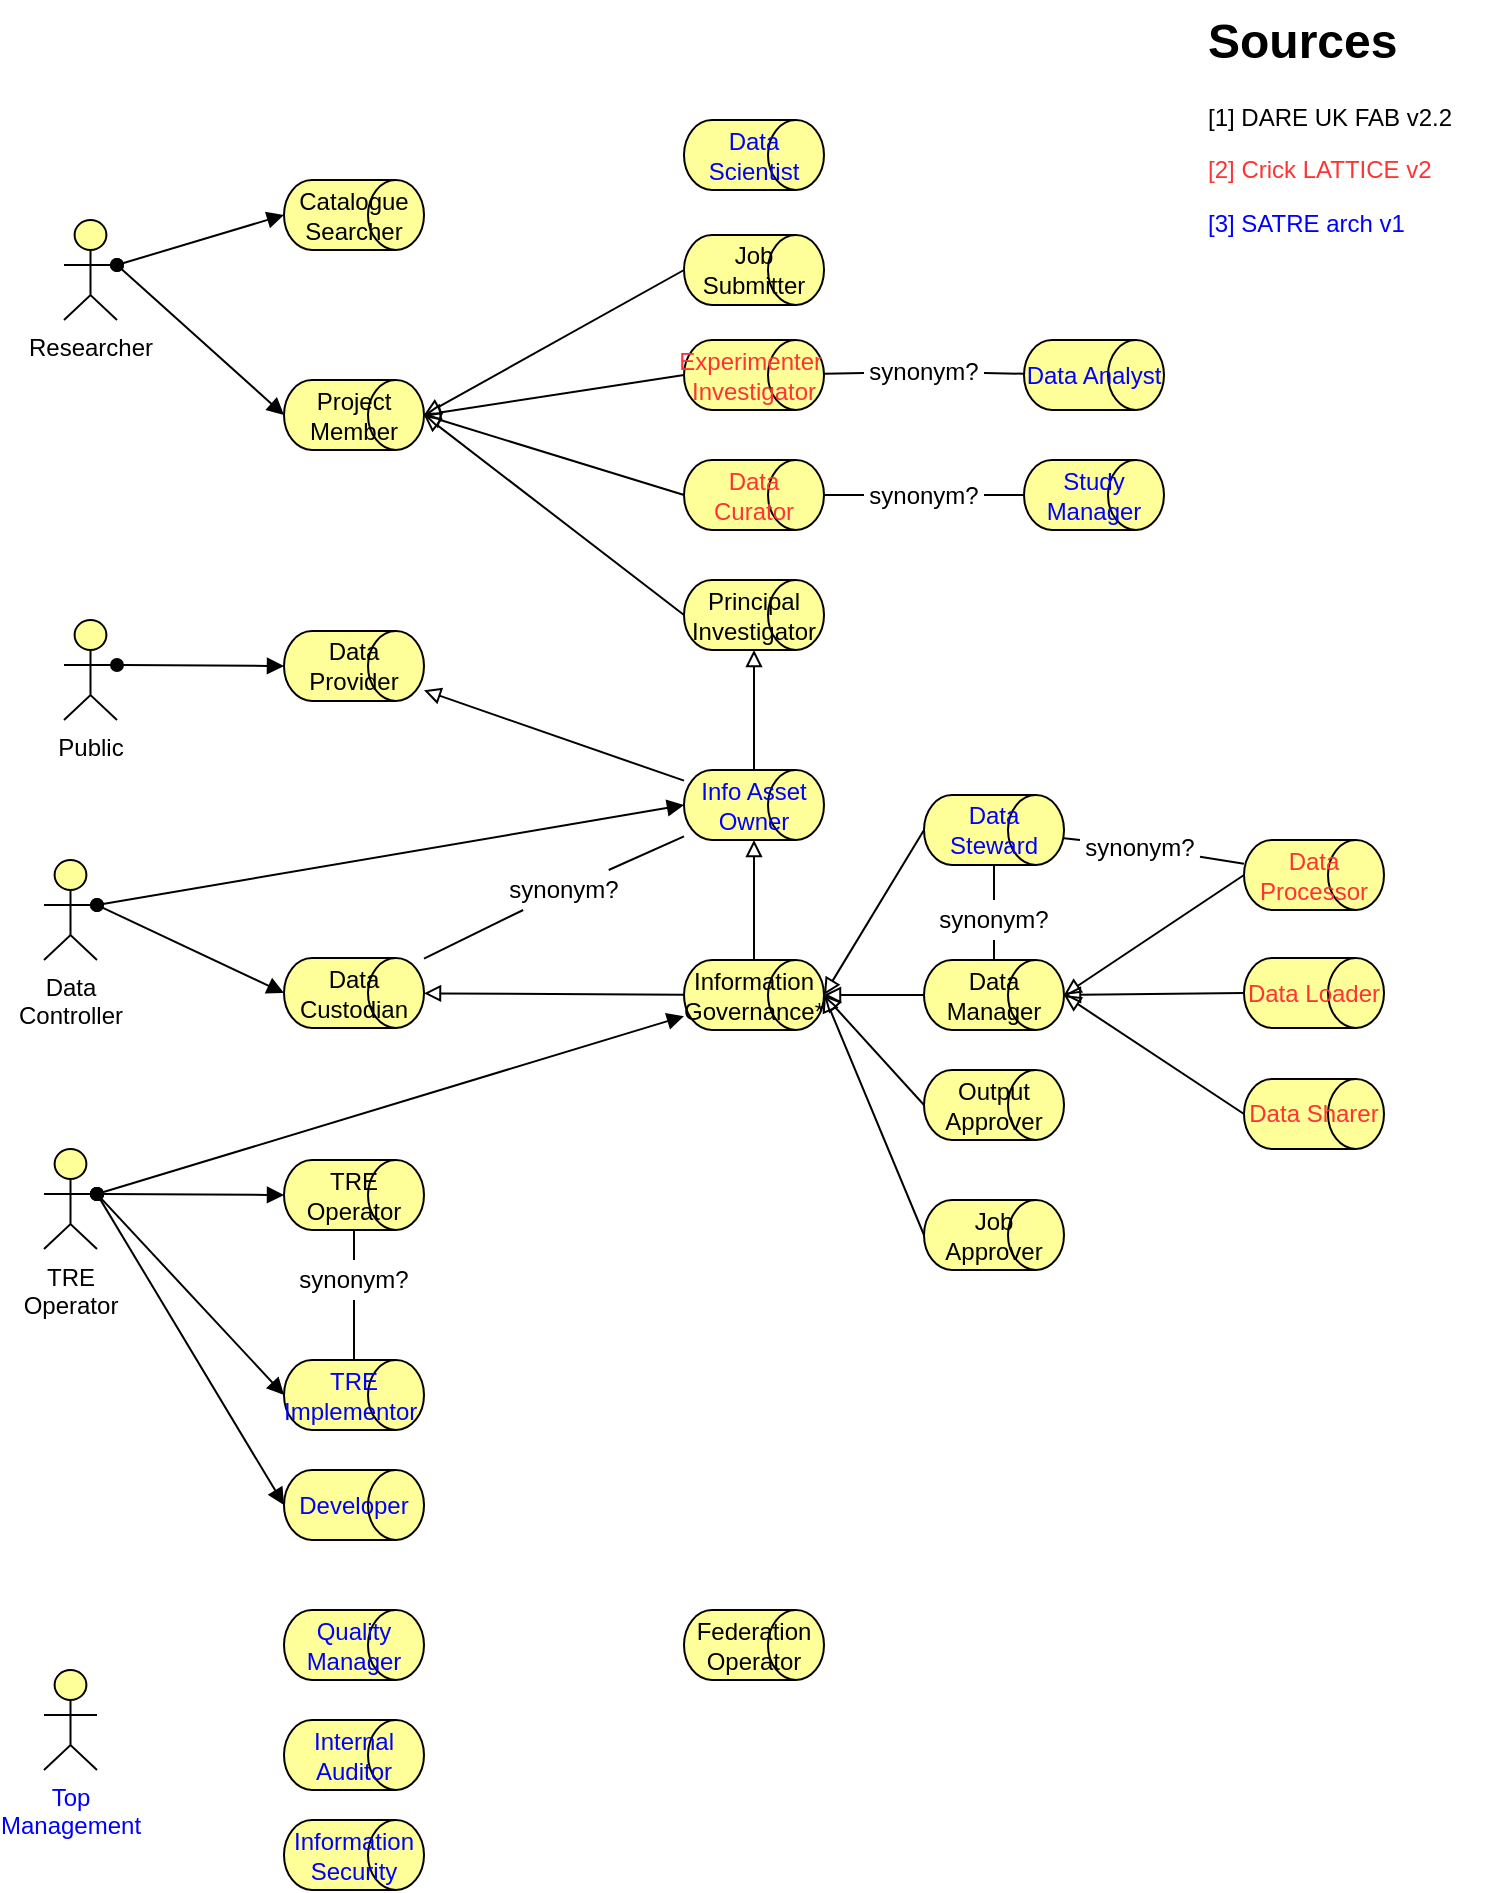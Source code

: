 <mxfile version="27.0.9" pages="2">
  <diagram name="Page-1" id="QsZ5dNJ6yKMbEyMru52F">
    <mxGraphModel dx="988" dy="704" grid="1" gridSize="10" guides="1" tooltips="1" connect="1" arrows="1" fold="1" page="1" pageScale="1" pageWidth="827" pageHeight="1169" math="0" shadow="0">
      <root>
        <mxCell id="0" />
        <mxCell id="1" parent="0" />
        <mxCell id="X1wTtv5NDjoywUPzEH5h-1" value="Researcher" style="html=1;outlineConnect=0;whiteSpace=wrap;fillColor=#ffff99;verticalLabelPosition=bottom;verticalAlign=top;align=center;shape=mxgraph.archimate3.actor;" parent="1" vertex="1">
          <mxGeometry x="90" y="150" width="26.5" height="50" as="geometry" />
        </mxCell>
        <mxCell id="X1wTtv5NDjoywUPzEH5h-2" value="Project Member" style="html=1;outlineConnect=0;whiteSpace=wrap;fillColor=#ffff99;shape=mxgraph.archimate3.role;fontColor=#000000;" parent="1" vertex="1">
          <mxGeometry x="200" y="230" width="70" height="35" as="geometry" />
        </mxCell>
        <mxCell id="X1wTtv5NDjoywUPzEH5h-3" value="Catalogue Searcher" style="html=1;outlineConnect=0;whiteSpace=wrap;fillColor=#ffff99;shape=mxgraph.archimate3.role;fontColor=#000000;fillStyle=auto;" parent="1" vertex="1">
          <mxGeometry x="200" y="130" width="70" height="35" as="geometry" />
        </mxCell>
        <mxCell id="X1wTtv5NDjoywUPzEH5h-4" value="Principal Investigator" style="html=1;outlineConnect=0;whiteSpace=wrap;fillColor=#ffff99;shape=mxgraph.archimate3.role;fontColor=#000000;" parent="1" vertex="1">
          <mxGeometry x="400" y="330" width="70" height="35" as="geometry" />
        </mxCell>
        <mxCell id="X1wTtv5NDjoywUPzEH5h-5" value="Job Submitter" style="html=1;outlineConnect=0;whiteSpace=wrap;fillColor=#ffff99;shape=mxgraph.archimate3.role;fontColor=#000000;" parent="1" vertex="1">
          <mxGeometry x="400" y="157.5" width="70" height="35" as="geometry" />
        </mxCell>
        <mxCell id="X1wTtv5NDjoywUPzEH5h-6" value="Experimenter&amp;nbsp; Investigator" style="html=1;outlineConnect=0;whiteSpace=wrap;fillColor=#ffff99;shape=mxgraph.archimate3.role;fontColor=#FF3333;" parent="1" vertex="1">
          <mxGeometry x="400" y="210" width="70" height="35" as="geometry" />
        </mxCell>
        <mxCell id="X1wTtv5NDjoywUPzEH5h-8" value="Output Approver" style="html=1;outlineConnect=0;whiteSpace=wrap;fillColor=#ffff99;shape=mxgraph.archimate3.role;fontColor=#000000;" parent="1" vertex="1">
          <mxGeometry x="520" y="575" width="70" height="35" as="geometry" />
        </mxCell>
        <mxCell id="X1wTtv5NDjoywUPzEH5h-9" value="Data Manager" style="html=1;outlineConnect=0;whiteSpace=wrap;fillColor=#ffff99;shape=mxgraph.archimate3.role;fontColor=#000000;" parent="1" vertex="1">
          <mxGeometry x="520" y="520" width="70" height="35" as="geometry" />
        </mxCell>
        <mxCell id="X1wTtv5NDjoywUPzEH5h-12" value="Job Approver" style="html=1;outlineConnect=0;whiteSpace=wrap;fillColor=#ffff99;shape=mxgraph.archimate3.role;fontColor=#000000;" parent="1" vertex="1">
          <mxGeometry x="520" y="640" width="70" height="35" as="geometry" />
        </mxCell>
        <mxCell id="X1wTtv5NDjoywUPzEH5h-13" value="Data Controller" style="html=1;outlineConnect=0;whiteSpace=wrap;fillColor=#ffff99;verticalLabelPosition=bottom;verticalAlign=top;align=center;shape=mxgraph.archimate3.actor;" parent="1" vertex="1">
          <mxGeometry x="80" y="470" width="26.5" height="50" as="geometry" />
        </mxCell>
        <mxCell id="X1wTtv5NDjoywUPzEH5h-16" value="Data Custodian" style="html=1;outlineConnect=0;whiteSpace=wrap;fillColor=#ffff99;shape=mxgraph.archimate3.role;" parent="1" vertex="1">
          <mxGeometry x="200" y="519" width="70" height="35" as="geometry" />
        </mxCell>
        <mxCell id="X1wTtv5NDjoywUPzEH5h-17" value="TRE Operator" style="html=1;outlineConnect=0;whiteSpace=wrap;fillColor=#ffff99;verticalLabelPosition=bottom;verticalAlign=top;align=center;shape=mxgraph.archimate3.actor;" parent="1" vertex="1">
          <mxGeometry x="80" y="614.5" width="26.5" height="50" as="geometry" />
        </mxCell>
        <mxCell id="X1wTtv5NDjoywUPzEH5h-18" value="TRE Operator" style="html=1;outlineConnect=0;whiteSpace=wrap;fillColor=#ffff99;shape=mxgraph.archimate3.role;fontColor=#000000;" parent="1" vertex="1">
          <mxGeometry x="200" y="620" width="70" height="35" as="geometry" />
        </mxCell>
        <mxCell id="X1wTtv5NDjoywUPzEH5h-19" value="Public" style="html=1;outlineConnect=0;whiteSpace=wrap;fillColor=#ffff99;verticalLabelPosition=bottom;verticalAlign=top;align=center;shape=mxgraph.archimate3.actor;" parent="1" vertex="1">
          <mxGeometry x="90" y="350" width="26.5" height="50" as="geometry" />
        </mxCell>
        <mxCell id="X1wTtv5NDjoywUPzEH5h-20" value="Data Provider" style="html=1;outlineConnect=0;whiteSpace=wrap;fillColor=#ffff99;shape=mxgraph.archimate3.role;" parent="1" vertex="1">
          <mxGeometry x="200" y="355.5" width="70" height="35" as="geometry" />
        </mxCell>
        <mxCell id="X1wTtv5NDjoywUPzEH5h-21" value="Data Loader" style="html=1;outlineConnect=0;whiteSpace=wrap;fillColor=#ffff99;shape=mxgraph.archimate3.role;fontColor=#FF3333;" parent="1" vertex="1">
          <mxGeometry x="680" y="519" width="70" height="35" as="geometry" />
        </mxCell>
        <mxCell id="X1wTtv5NDjoywUPzEH5h-22" value="Data Processor" style="html=1;outlineConnect=0;whiteSpace=wrap;fillColor=#ffff99;shape=mxgraph.archimate3.role;fontColor=#FF3333;" parent="1" vertex="1">
          <mxGeometry x="680" y="460" width="70" height="35" as="geometry" />
        </mxCell>
        <mxCell id="X1wTtv5NDjoywUPzEH5h-23" value="Data Sharer" style="html=1;outlineConnect=0;whiteSpace=wrap;fillColor=#ffff99;shape=mxgraph.archimate3.role;fontColor=#FF3333;" parent="1" vertex="1">
          <mxGeometry x="680" y="579.5" width="70" height="35" as="geometry" />
        </mxCell>
        <mxCell id="X1wTtv5NDjoywUPzEH5h-24" value="Data Curator" style="html=1;outlineConnect=0;whiteSpace=wrap;fillColor=#ffff99;shape=mxgraph.archimate3.role;fontColor=#FF3333;" parent="1" vertex="1">
          <mxGeometry x="400" y="270" width="70" height="35" as="geometry" />
        </mxCell>
        <mxCell id="X1wTtv5NDjoywUPzEH5h-25" value="" style="endArrow=block;html=1;endFill=1;startArrow=oval;startFill=1;elbow=vertical;rounded=0;entryX=0;entryY=0.5;entryDx=0;entryDy=0;entryPerimeter=0;exitX=1;exitY=0.45;exitDx=0;exitDy=0;exitPerimeter=0;" parent="1" source="X1wTtv5NDjoywUPzEH5h-1" target="X1wTtv5NDjoywUPzEH5h-3" edge="1">
          <mxGeometry width="160" relative="1" as="geometry">
            <mxPoint x="400" y="140" as="sourcePoint" />
            <mxPoint x="560" y="140" as="targetPoint" />
          </mxGeometry>
        </mxCell>
        <mxCell id="X1wTtv5NDjoywUPzEH5h-26" value="" style="endArrow=block;html=1;endFill=1;startArrow=oval;startFill=1;elbow=vertical;rounded=0;entryX=0;entryY=0.5;entryDx=0;entryDy=0;entryPerimeter=0;exitX=1;exitY=0.45;exitDx=0;exitDy=0;exitPerimeter=0;" parent="1" source="X1wTtv5NDjoywUPzEH5h-1" target="X1wTtv5NDjoywUPzEH5h-2" edge="1">
          <mxGeometry width="160" relative="1" as="geometry">
            <mxPoint x="200" y="240" as="sourcePoint" />
            <mxPoint x="403" y="240" as="targetPoint" />
          </mxGeometry>
        </mxCell>
        <mxCell id="X1wTtv5NDjoywUPzEH5h-36" value="" style="endArrow=block;html=1;endFill=1;startArrow=oval;startFill=1;elbow=vertical;rounded=0;exitX=1;exitY=0.45;exitDx=0;exitDy=0;exitPerimeter=0;entryX=0;entryY=0.5;entryDx=0;entryDy=0;entryPerimeter=0;" parent="1" source="X1wTtv5NDjoywUPzEH5h-17" target="X1wTtv5NDjoywUPzEH5h-18" edge="1">
          <mxGeometry width="160" relative="1" as="geometry">
            <mxPoint x="220" y="575" as="sourcePoint" />
            <mxPoint x="423" y="575" as="targetPoint" />
          </mxGeometry>
        </mxCell>
        <mxCell id="X1wTtv5NDjoywUPzEH5h-37" value="" style="endArrow=block;html=1;endFill=1;startArrow=oval;startFill=1;elbow=vertical;rounded=0;entryX=0;entryY=0.5;entryDx=0;entryDy=0;entryPerimeter=0;exitX=1;exitY=0.45;exitDx=0;exitDy=0;exitPerimeter=0;" parent="1" source="X1wTtv5NDjoywUPzEH5h-13" target="X1wTtv5NDjoywUPzEH5h-16" edge="1">
          <mxGeometry width="160" relative="1" as="geometry">
            <mxPoint x="240" y="415" as="sourcePoint" />
            <mxPoint x="443" y="417" as="targetPoint" />
          </mxGeometry>
        </mxCell>
        <mxCell id="X1wTtv5NDjoywUPzEH5h-38" value="" style="endArrow=block;html=1;endFill=1;startArrow=oval;startFill=1;elbow=vertical;rounded=0;entryX=0;entryY=0.5;entryDx=0;entryDy=0;entryPerimeter=0;exitX=1;exitY=0.45;exitDx=0;exitDy=0;exitPerimeter=0;" parent="1" source="X1wTtv5NDjoywUPzEH5h-19" target="X1wTtv5NDjoywUPzEH5h-20" edge="1">
          <mxGeometry width="160" relative="1" as="geometry">
            <mxPoint x="250" y="305" as="sourcePoint" />
            <mxPoint x="453" y="307" as="targetPoint" />
          </mxGeometry>
        </mxCell>
        <mxCell id="X1wTtv5NDjoywUPzEH5h-45" value="" style="endArrow=none;html=1;endFill=0;elbow=vertical;rounded=0;exitX=1;exitY=0.5;exitDx=0;exitDy=0;exitPerimeter=0;entryX=0;entryY=0.5;entryDx=0;entryDy=0;entryPerimeter=0;fontColor=#000000;startArrow=block;startFill=0;" parent="1" source="X1wTtv5NDjoywUPzEH5h-2" target="X1wTtv5NDjoywUPzEH5h-5" edge="1">
          <mxGeometry width="160" relative="1" as="geometry">
            <mxPoint x="510" y="444.5" as="sourcePoint" />
            <mxPoint x="670" y="444.5" as="targetPoint" />
          </mxGeometry>
        </mxCell>
        <mxCell id="X1wTtv5NDjoywUPzEH5h-46" value="" style="endArrow=none;html=1;endFill=0;elbow=vertical;rounded=0;exitX=1;exitY=0.5;exitDx=0;exitDy=0;exitPerimeter=0;entryX=0;entryY=0.5;entryDx=0;entryDy=0;entryPerimeter=0;fontColor=#000000;startArrow=block;startFill=0;" parent="1" source="X1wTtv5NDjoywUPzEH5h-2" target="X1wTtv5NDjoywUPzEH5h-6" edge="1">
          <mxGeometry width="160" relative="1" as="geometry">
            <mxPoint x="570" y="280" as="sourcePoint" />
            <mxPoint x="700" y="200" as="targetPoint" />
          </mxGeometry>
        </mxCell>
        <mxCell id="X1wTtv5NDjoywUPzEH5h-47" value="" style="endArrow=none;html=1;endFill=0;elbow=vertical;rounded=0;exitX=1;exitY=0.5;exitDx=0;exitDy=0;exitPerimeter=0;entryX=0;entryY=0.5;entryDx=0;entryDy=0;entryPerimeter=0;fontColor=#000000;startArrow=block;startFill=0;" parent="1" source="X1wTtv5NDjoywUPzEH5h-2" target="X1wTtv5NDjoywUPzEH5h-24" edge="1">
          <mxGeometry width="160" relative="1" as="geometry">
            <mxPoint x="320" y="380" as="sourcePoint" />
            <mxPoint x="450" y="300" as="targetPoint" />
          </mxGeometry>
        </mxCell>
        <mxCell id="X1wTtv5NDjoywUPzEH5h-48" value="" style="endArrow=none;html=1;endFill=0;elbow=vertical;rounded=0;exitX=1;exitY=0.5;exitDx=0;exitDy=0;exitPerimeter=0;entryX=0;entryY=0.5;entryDx=0;entryDy=0;entryPerimeter=0;fontColor=#000000;startArrow=block;startFill=0;" parent="1" source="X1wTtv5NDjoywUPzEH5h-2" target="X1wTtv5NDjoywUPzEH5h-4" edge="1">
          <mxGeometry width="160" relative="1" as="geometry">
            <mxPoint x="280" y="420" as="sourcePoint" />
            <mxPoint x="410" y="340" as="targetPoint" />
          </mxGeometry>
        </mxCell>
        <mxCell id="X1wTtv5NDjoywUPzEH5h-49" value="" style="endArrow=none;html=1;endFill=0;elbow=vertical;rounded=0;exitX=1;exitY=0.5;exitDx=0;exitDy=0;exitPerimeter=0;entryX=0;entryY=0.5;entryDx=0;entryDy=0;entryPerimeter=0;fontColor=#000000;startArrow=block;startFill=0;" parent="1" source="X1wTtv5NDjoywUPzEH5h-9" target="X1wTtv5NDjoywUPzEH5h-21" edge="1">
          <mxGeometry width="160" relative="1" as="geometry">
            <mxPoint x="810" y="505" as="sourcePoint" />
            <mxPoint x="940" y="425" as="targetPoint" />
          </mxGeometry>
        </mxCell>
        <mxCell id="X1wTtv5NDjoywUPzEH5h-50" value="" style="endArrow=none;html=1;endFill=0;elbow=vertical;rounded=0;exitX=1;exitY=0.5;exitDx=0;exitDy=0;exitPerimeter=0;entryX=0;entryY=0.5;entryDx=0;entryDy=0;entryPerimeter=0;fontColor=#000000;startArrow=block;startFill=0;" parent="1" source="X1wTtv5NDjoywUPzEH5h-9" target="X1wTtv5NDjoywUPzEH5h-22" edge="1">
          <mxGeometry width="160" relative="1" as="geometry">
            <mxPoint x="740" y="585" as="sourcePoint" />
            <mxPoint x="870" y="505" as="targetPoint" />
          </mxGeometry>
        </mxCell>
        <mxCell id="X1wTtv5NDjoywUPzEH5h-51" value="" style="endArrow=none;html=1;endFill=0;elbow=vertical;rounded=0;exitX=1;exitY=0.5;exitDx=0;exitDy=0;exitPerimeter=0;entryX=0;entryY=0.5;entryDx=0;entryDy=0;entryPerimeter=0;fontColor=#000000;startArrow=block;startFill=0;" parent="1" source="X1wTtv5NDjoywUPzEH5h-9" target="X1wTtv5NDjoywUPzEH5h-23" edge="1">
          <mxGeometry width="160" relative="1" as="geometry">
            <mxPoint x="910" y="755" as="sourcePoint" />
            <mxPoint x="1040" y="675" as="targetPoint" />
          </mxGeometry>
        </mxCell>
        <mxCell id="X1wTtv5NDjoywUPzEH5h-52" value="&lt;h1 style=&quot;margin-top: 0px;&quot;&gt;Sources&lt;/h1&gt;&lt;p&gt;[1] DARE UK FAB v2.2&lt;/p&gt;&lt;p&gt;&lt;font style=&quot;color: rgb(255, 51, 51);&quot;&gt;[2] &lt;font style=&quot;color: rgb(255, 51, 51);&quot;&gt;Crick LATTICE v2&lt;/font&gt;&lt;/font&gt;&lt;/p&gt;&lt;p&gt;&lt;font&gt;&lt;font style=&quot;color: rgb(0, 0, 255);&quot;&gt;[3] SATRE arch v1&lt;/font&gt;&lt;/font&gt;&lt;/p&gt;" style="text;html=1;whiteSpace=wrap;overflow=hidden;rounded=0;" parent="1" vertex="1">
          <mxGeometry x="660" y="40" width="140" height="170" as="geometry" />
        </mxCell>
        <mxCell id="X1wTtv5NDjoywUPzEH5h-53" value="&lt;font style=&quot;color: rgb(0, 0, 255);&quot;&gt;Info Asset Owner&lt;/font&gt;" style="html=1;outlineConnect=0;whiteSpace=wrap;fillColor=#ffff99;shape=mxgraph.archimate3.role;" parent="1" vertex="1">
          <mxGeometry x="400" y="425" width="70" height="35" as="geometry" />
        </mxCell>
        <mxCell id="X1wTtv5NDjoywUPzEH5h-54" value="" style="endArrow=block;html=1;endFill=1;startArrow=oval;startFill=1;elbow=vertical;rounded=0;entryX=0;entryY=0.5;entryDx=0;entryDy=0;entryPerimeter=0;exitX=1;exitY=0.45;exitDx=0;exitDy=0;exitPerimeter=0;" parent="1" source="X1wTtv5NDjoywUPzEH5h-13" target="X1wTtv5NDjoywUPzEH5h-53" edge="1">
          <mxGeometry width="160" relative="1" as="geometry">
            <mxPoint x="250" y="485" as="sourcePoint" />
            <mxPoint x="453" y="487" as="targetPoint" />
          </mxGeometry>
        </mxCell>
        <mxCell id="X1wTtv5NDjoywUPzEH5h-55" value="&lt;font style=&quot;color: rgb(0, 0, 255);&quot;&gt;Data Steward&lt;/font&gt;" style="html=1;outlineConnect=0;whiteSpace=wrap;fillColor=#ffff99;shape=mxgraph.archimate3.role;fontColor=#000000;" parent="1" vertex="1">
          <mxGeometry x="520" y="437.5" width="70" height="35" as="geometry" />
        </mxCell>
        <mxCell id="X1wTtv5NDjoywUPzEH5h-57" value="" style="endArrow=block;html=1;endFill=1;startArrow=oval;startFill=1;elbow=vertical;rounded=0;exitX=1;exitY=0.45;exitDx=0;exitDy=0;exitPerimeter=0;" parent="1" source="X1wTtv5NDjoywUPzEH5h-17" target="yNseh-hMHLP02dzmCwwx-12" edge="1">
          <mxGeometry width="160" relative="1" as="geometry">
            <mxPoint x="200" y="565" as="sourcePoint" />
            <mxPoint x="403" y="567" as="targetPoint" />
          </mxGeometry>
        </mxCell>
        <mxCell id="7wN2s_gxTuyyLOzOUoh3-1" value="" style="endArrow=none;html=1;endFill=0;elbow=vertical;rounded=0;exitX=0.5;exitY=1;exitDx=0;exitDy=0;exitPerimeter=0;entryX=0.5;entryY=0;entryDx=0;entryDy=0;entryPerimeter=0;fontColor=#000000;jumpStyle=gap;startArrow=block;startFill=0;" parent="1" source="X1wTtv5NDjoywUPzEH5h-4" target="X1wTtv5NDjoywUPzEH5h-53" edge="1">
          <mxGeometry width="160" relative="1" as="geometry">
            <mxPoint x="435" y="440" as="sourcePoint" />
            <mxPoint x="740" y="670" as="targetPoint" />
          </mxGeometry>
        </mxCell>
        <mxCell id="yNseh-hMHLP02dzmCwwx-1" value="&lt;font style=&quot;color: rgb(0, 0, 255);&quot;&gt;Top Management&lt;/font&gt;" style="html=1;outlineConnect=0;whiteSpace=wrap;fillColor=#ffff99;verticalLabelPosition=bottom;verticalAlign=top;align=center;shape=mxgraph.archimate3.actor;" parent="1" vertex="1">
          <mxGeometry x="80" y="875" width="26.5" height="50" as="geometry" />
        </mxCell>
        <mxCell id="yNseh-hMHLP02dzmCwwx-3" value="&lt;font style=&quot;color: rgb(0, 0, 255);&quot;&gt;Quality Manager&lt;/font&gt;" style="html=1;outlineConnect=0;whiteSpace=wrap;fillColor=#ffff99;shape=mxgraph.archimate3.role;fontColor=#000000;" parent="1" vertex="1">
          <mxGeometry x="200" y="845" width="70" height="35" as="geometry" />
        </mxCell>
        <mxCell id="yNseh-hMHLP02dzmCwwx-4" value="&lt;font style=&quot;color: rgb(0, 0, 255);&quot;&gt;Internal Auditor&lt;/font&gt;" style="html=1;outlineConnect=0;whiteSpace=wrap;fillColor=#ffff99;shape=mxgraph.archimate3.role;fontColor=#000000;" parent="1" vertex="1">
          <mxGeometry x="200" y="900" width="70" height="35" as="geometry" />
        </mxCell>
        <mxCell id="yNseh-hMHLP02dzmCwwx-5" value="&lt;font style=&quot;color: rgb(0, 0, 255);&quot;&gt;TRE Implementor&amp;nbsp;&lt;/font&gt;" style="html=1;outlineConnect=0;whiteSpace=wrap;fillColor=#ffff99;shape=mxgraph.archimate3.role;fontColor=#000000;" parent="1" vertex="1">
          <mxGeometry x="200" y="720" width="70" height="35" as="geometry" />
        </mxCell>
        <mxCell id="yNseh-hMHLP02dzmCwwx-6" value="&lt;font style=&quot;color: rgb(0, 0, 255);&quot;&gt;Study Manager&lt;/font&gt;" style="html=1;outlineConnect=0;whiteSpace=wrap;fillColor=#ffff99;shape=mxgraph.archimate3.role;fontColor=#000000;" parent="1" vertex="1">
          <mxGeometry x="570" y="270" width="70" height="35" as="geometry" />
        </mxCell>
        <mxCell id="yNseh-hMHLP02dzmCwwx-7" value="&lt;font style=&quot;&quot;&gt;Federation Operator&lt;/font&gt;" style="html=1;outlineConnect=0;whiteSpace=wrap;fillColor=#ffff99;shape=mxgraph.archimate3.role;fontColor=#000000;" parent="1" vertex="1">
          <mxGeometry x="400" y="845" width="70" height="35" as="geometry" />
        </mxCell>
        <mxCell id="yNseh-hMHLP02dzmCwwx-8" value="&lt;font style=&quot;color: rgb(0, 0, 255);&quot;&gt;Developer&lt;/font&gt;" style="html=1;outlineConnect=0;whiteSpace=wrap;fillColor=#ffff99;shape=mxgraph.archimate3.role;fontColor=#000000;" parent="1" vertex="1">
          <mxGeometry x="200" y="775" width="70" height="35" as="geometry" />
        </mxCell>
        <mxCell id="yNseh-hMHLP02dzmCwwx-9" value="&lt;font style=&quot;color: rgb(0, 0, 255);&quot;&gt;Information Security&lt;/font&gt;" style="html=1;outlineConnect=0;whiteSpace=wrap;fillColor=#ffff99;shape=mxgraph.archimate3.role;fontColor=#000000;" parent="1" vertex="1">
          <mxGeometry x="200" y="950" width="70" height="35" as="geometry" />
        </mxCell>
        <mxCell id="yNseh-hMHLP02dzmCwwx-10" value="&lt;font style=&quot;color: rgb(0, 0, 255);&quot;&gt;Data Scientist&lt;/font&gt;" style="html=1;outlineConnect=0;whiteSpace=wrap;fillColor=#ffff99;shape=mxgraph.archimate3.role;fontColor=#000000;" parent="1" vertex="1">
          <mxGeometry x="400" y="100" width="70" height="35" as="geometry" />
        </mxCell>
        <mxCell id="yNseh-hMHLP02dzmCwwx-12" value="Information Governance*" style="html=1;outlineConnect=0;whiteSpace=wrap;fillColor=#ffff99;shape=mxgraph.archimate3.role;fontColor=#000000;" parent="1" vertex="1">
          <mxGeometry x="400" y="520" width="70" height="35" as="geometry" />
        </mxCell>
        <mxCell id="yNseh-hMHLP02dzmCwwx-13" value="" style="endArrow=none;html=1;endFill=0;elbow=vertical;rounded=0;fontColor=#000000;jumpStyle=gap;entryX=0;entryY=0.5;entryDx=0;entryDy=0;entryPerimeter=0;exitX=1;exitY=0.5;exitDx=0;exitDy=0;exitPerimeter=0;startArrow=block;startFill=0;" parent="1" source="yNseh-hMHLP02dzmCwwx-12" target="X1wTtv5NDjoywUPzEH5h-9" edge="1">
          <mxGeometry width="160" relative="1" as="geometry">
            <mxPoint x="340" y="890" as="sourcePoint" />
            <mxPoint x="464" y="1055" as="targetPoint" />
          </mxGeometry>
        </mxCell>
        <mxCell id="yNseh-hMHLP02dzmCwwx-14" value="" style="endArrow=none;html=1;endFill=0;elbow=vertical;rounded=0;fontColor=#000000;jumpStyle=gap;exitX=1;exitY=0.5;exitDx=0;exitDy=0;exitPerimeter=0;entryX=0;entryY=0.5;entryDx=0;entryDy=0;entryPerimeter=0;startArrow=block;startFill=0;" parent="1" source="yNseh-hMHLP02dzmCwwx-12" target="X1wTtv5NDjoywUPzEH5h-8" edge="1">
          <mxGeometry width="160" relative="1" as="geometry">
            <mxPoint x="370" y="1090" as="sourcePoint" />
            <mxPoint x="710" y="915" as="targetPoint" />
          </mxGeometry>
        </mxCell>
        <mxCell id="yNseh-hMHLP02dzmCwwx-15" value="" style="endArrow=none;html=1;endFill=0;elbow=vertical;rounded=0;fontColor=#000000;jumpStyle=gap;entryX=0;entryY=0.5;entryDx=0;entryDy=0;entryPerimeter=0;exitX=1;exitY=0.5;exitDx=0;exitDy=0;exitPerimeter=0;startArrow=block;startFill=0;" parent="1" source="yNseh-hMHLP02dzmCwwx-12" target="X1wTtv5NDjoywUPzEH5h-12" edge="1">
          <mxGeometry width="160" relative="1" as="geometry">
            <mxPoint x="400" y="1090" as="sourcePoint" />
            <mxPoint x="740" y="915" as="targetPoint" />
          </mxGeometry>
        </mxCell>
        <mxCell id="yNseh-hMHLP02dzmCwwx-16" value="" style="endArrow=none;html=1;endFill=0;elbow=vertical;rounded=0;fontColor=#000000;jumpStyle=gap;entryX=0;entryY=0.5;entryDx=0;entryDy=0;entryPerimeter=0;exitX=1;exitY=0.5;exitDx=0;exitDy=0;exitPerimeter=0;startArrow=block;startFill=0;" parent="1" source="yNseh-hMHLP02dzmCwwx-12" target="X1wTtv5NDjoywUPzEH5h-55" edge="1">
          <mxGeometry width="160" relative="1" as="geometry">
            <mxPoint x="460" y="515" as="sourcePoint" />
            <mxPoint x="647" y="815" as="targetPoint" />
          </mxGeometry>
        </mxCell>
        <mxCell id="yNseh-hMHLP02dzmCwwx-17" value="" style="endArrow=none;html=1;endFill=0;elbow=vertical;rounded=0;fontColor=#000000;jumpStyle=gap;exitX=0.5;exitY=1;exitDx=0;exitDy=0;exitPerimeter=0;startArrow=block;startFill=0;" parent="1" source="X1wTtv5NDjoywUPzEH5h-53" target="yNseh-hMHLP02dzmCwwx-12" edge="1">
          <mxGeometry width="160" relative="1" as="geometry">
            <mxPoint x="520" y="435" as="sourcePoint" />
            <mxPoint x="644" y="600" as="targetPoint" />
          </mxGeometry>
        </mxCell>
        <mxCell id="yNseh-hMHLP02dzmCwwx-18" value="" style="endArrow=block;html=1;endFill=1;startArrow=oval;startFill=1;elbow=vertical;rounded=0;exitX=1;exitY=0.45;exitDx=0;exitDy=0;exitPerimeter=0;entryX=0;entryY=0.5;entryDx=0;entryDy=0;entryPerimeter=0;" parent="1" source="X1wTtv5NDjoywUPzEH5h-17" target="yNseh-hMHLP02dzmCwwx-5" edge="1">
          <mxGeometry width="160" relative="1" as="geometry">
            <mxPoint x="160" y="655" as="sourcePoint" />
            <mxPoint x="243" y="723" as="targetPoint" />
          </mxGeometry>
        </mxCell>
        <mxCell id="yNseh-hMHLP02dzmCwwx-19" value="" style="endArrow=block;html=1;endFill=1;startArrow=oval;startFill=1;elbow=vertical;rounded=0;exitX=1;exitY=0.45;exitDx=0;exitDy=0;exitPerimeter=0;entryX=0;entryY=0.5;entryDx=0;entryDy=0;entryPerimeter=0;" parent="1" source="X1wTtv5NDjoywUPzEH5h-17" target="yNseh-hMHLP02dzmCwwx-8" edge="1">
          <mxGeometry width="160" relative="1" as="geometry">
            <mxPoint x="140" y="725" as="sourcePoint" />
            <mxPoint x="241" y="830" as="targetPoint" />
          </mxGeometry>
        </mxCell>
        <mxCell id="yNseh-hMHLP02dzmCwwx-20" value="" style="endArrow=none;html=1;endFill=0;elbow=vertical;rounded=0;fontColor=#000000;jumpStyle=gap;startArrow=block;startFill=0;" parent="1" source="X1wTtv5NDjoywUPzEH5h-16" target="yNseh-hMHLP02dzmCwwx-12" edge="1">
          <mxGeometry width="160" relative="1" as="geometry">
            <mxPoint x="505" y="445" as="sourcePoint" />
            <mxPoint x="340" y="468" as="targetPoint" />
          </mxGeometry>
        </mxCell>
        <mxCell id="yNseh-hMHLP02dzmCwwx-21" value="" style="html=1;endArrow=none;elbow=vertical;rounded=0;fillColor=#e1d5e7;strokeColor=#000000;" parent="1" source="yNseh-hMHLP02dzmCwwx-24" target="yNseh-hMHLP02dzmCwwx-5" edge="1">
          <mxGeometry width="160" relative="1" as="geometry">
            <mxPoint x="320" y="615" as="sourcePoint" />
            <mxPoint x="480" y="615" as="targetPoint" />
          </mxGeometry>
        </mxCell>
        <mxCell id="yNseh-hMHLP02dzmCwwx-22" value="" style="html=1;endArrow=none;elbow=vertical;rounded=0;exitX=1;exitY=0.5;exitDx=0;exitDy=0;exitPerimeter=0;entryX=0;entryY=0.5;entryDx=0;entryDy=0;entryPerimeter=0;" parent="1" source="yNseh-hMHLP02dzmCwwx-25" target="yNseh-hMHLP02dzmCwwx-6" edge="1">
          <mxGeometry width="160" relative="1" as="geometry">
            <mxPoint x="370" y="600" as="sourcePoint" />
            <mxPoint x="370" y="635" as="targetPoint" />
          </mxGeometry>
        </mxCell>
        <mxCell id="yNseh-hMHLP02dzmCwwx-23" value="" style="html=1;endArrow=none;elbow=vertical;rounded=0;" parent="1" source="yNseh-hMHLP02dzmCwwx-26" target="X1wTtv5NDjoywUPzEH5h-53" edge="1">
          <mxGeometry width="160" relative="1" as="geometry">
            <mxPoint x="320" y="640" as="sourcePoint" />
            <mxPoint x="480" y="640" as="targetPoint" />
          </mxGeometry>
        </mxCell>
        <mxCell id="yNseh-hMHLP02dzmCwwx-27" value="" style="html=1;endArrow=none;elbow=vertical;rounded=0;" parent="1" source="X1wTtv5NDjoywUPzEH5h-16" target="yNseh-hMHLP02dzmCwwx-26" edge="1">
          <mxGeometry width="160" relative="1" as="geometry">
            <mxPoint x="270" y="517" as="sourcePoint" />
            <mxPoint x="400" y="458" as="targetPoint" />
          </mxGeometry>
        </mxCell>
        <mxCell id="yNseh-hMHLP02dzmCwwx-26" value="synonym?" style="text;html=1;align=center;verticalAlign=middle;whiteSpace=wrap;rounded=0;spacing=2;spacingBottom=0;fillColor=none;labelBackgroundColor=none;" parent="1" vertex="1">
          <mxGeometry x="310" y="475" width="60" height="20" as="geometry" />
        </mxCell>
        <mxCell id="yNseh-hMHLP02dzmCwwx-28" value="" style="html=1;endArrow=none;elbow=vertical;rounded=0;exitX=1;exitY=0.5;exitDx=0;exitDy=0;exitPerimeter=0;entryX=0;entryY=0.5;entryDx=0;entryDy=0;entryPerimeter=0;" parent="1" source="X1wTtv5NDjoywUPzEH5h-24" target="yNseh-hMHLP02dzmCwwx-25" edge="1">
          <mxGeometry width="160" relative="1" as="geometry">
            <mxPoint x="470" y="288" as="sourcePoint" />
            <mxPoint x="540" y="288" as="targetPoint" />
          </mxGeometry>
        </mxCell>
        <mxCell id="yNseh-hMHLP02dzmCwwx-25" value="synonym?" style="text;html=1;align=center;verticalAlign=middle;whiteSpace=wrap;rounded=0;spacing=0;" parent="1" vertex="1">
          <mxGeometry x="490" y="272.5" width="60" height="30" as="geometry" />
        </mxCell>
        <mxCell id="yNseh-hMHLP02dzmCwwx-29" value="" style="html=1;endArrow=none;elbow=vertical;rounded=0;fillColor=#e1d5e7;strokeColor=#000000;" parent="1" source="X1wTtv5NDjoywUPzEH5h-18" target="yNseh-hMHLP02dzmCwwx-24" edge="1">
          <mxGeometry width="160" relative="1" as="geometry">
            <mxPoint x="235" y="670" as="sourcePoint" />
            <mxPoint x="235" y="705" as="targetPoint" />
          </mxGeometry>
        </mxCell>
        <mxCell id="yNseh-hMHLP02dzmCwwx-24" value="synonym?" style="text;html=1;align=center;verticalAlign=middle;whiteSpace=wrap;rounded=0;spacing=0;" parent="1" vertex="1">
          <mxGeometry x="205" y="670" width="60" height="20" as="geometry" />
        </mxCell>
        <mxCell id="yNseh-hMHLP02dzmCwwx-31" value="" style="html=1;endArrow=none;elbow=vertical;rounded=0;" parent="1" source="yNseh-hMHLP02dzmCwwx-30" target="X1wTtv5NDjoywUPzEH5h-55" edge="1">
          <mxGeometry width="160" relative="1" as="geometry">
            <mxPoint x="320" y="540" as="sourcePoint" />
            <mxPoint x="480" y="540" as="targetPoint" />
          </mxGeometry>
        </mxCell>
        <mxCell id="yNseh-hMHLP02dzmCwwx-32" value="" style="html=1;endArrow=none;elbow=vertical;rounded=0;" parent="1" source="X1wTtv5NDjoywUPzEH5h-9" target="yNseh-hMHLP02dzmCwwx-30" edge="1">
          <mxGeometry width="160" relative="1" as="geometry">
            <mxPoint x="555" y="520" as="sourcePoint" />
            <mxPoint x="555" y="470" as="targetPoint" />
          </mxGeometry>
        </mxCell>
        <mxCell id="yNseh-hMHLP02dzmCwwx-30" value="synonym?" style="text;html=1;align=center;verticalAlign=middle;whiteSpace=wrap;rounded=0;spacing=0;" parent="1" vertex="1">
          <mxGeometry x="525" y="490" width="60" height="20" as="geometry" />
        </mxCell>
        <mxCell id="yNseh-hMHLP02dzmCwwx-33" value="" style="endArrow=none;html=1;endFill=0;elbow=vertical;rounded=0;fontColor=#000000;jumpStyle=gap;startArrow=block;startFill=0;" parent="1" source="X1wTtv5NDjoywUPzEH5h-20" target="X1wTtv5NDjoywUPzEH5h-53" edge="1">
          <mxGeometry width="160" relative="1" as="geometry">
            <mxPoint x="450" y="380" as="sourcePoint" />
            <mxPoint x="450" y="440" as="targetPoint" />
          </mxGeometry>
        </mxCell>
        <mxCell id="uEDdIljr-rizwXaZ54pZ-3" value="" style="html=1;endArrow=none;elbow=vertical;rounded=0;" edge="1" parent="1" source="uEDdIljr-rizwXaZ54pZ-1" target="X1wTtv5NDjoywUPzEH5h-22">
          <mxGeometry width="160" relative="1" as="geometry">
            <mxPoint x="585" y="365" as="sourcePoint" />
            <mxPoint x="745" y="365" as="targetPoint" />
          </mxGeometry>
        </mxCell>
        <mxCell id="uEDdIljr-rizwXaZ54pZ-4" value="" style="html=1;endArrow=none;elbow=vertical;rounded=0;" edge="1" parent="1" source="X1wTtv5NDjoywUPzEH5h-55" target="uEDdIljr-rizwXaZ54pZ-1">
          <mxGeometry width="160" relative="1" as="geometry">
            <mxPoint x="590" y="461" as="sourcePoint" />
            <mxPoint x="660" y="472" as="targetPoint" />
          </mxGeometry>
        </mxCell>
        <mxCell id="uEDdIljr-rizwXaZ54pZ-1" value="synonym?" style="text;html=1;align=center;verticalAlign=middle;whiteSpace=wrap;rounded=0;spacing=0;" vertex="1" parent="1">
          <mxGeometry x="598" y="457" width="60" height="13" as="geometry" />
        </mxCell>
        <mxCell id="uEDdIljr-rizwXaZ54pZ-5" value="&lt;font style=&quot;color: rgb(0, 0, 255);&quot;&gt;Data Analyst&lt;/font&gt;" style="html=1;outlineConnect=0;whiteSpace=wrap;fillColor=#ffff99;shape=mxgraph.archimate3.role;fontColor=#000000;" vertex="1" parent="1">
          <mxGeometry x="570" y="210" width="70" height="35" as="geometry" />
        </mxCell>
        <mxCell id="uEDdIljr-rizwXaZ54pZ-7" value="" style="html=1;endArrow=none;elbow=vertical;rounded=0;" edge="1" parent="1" source="uEDdIljr-rizwXaZ54pZ-6" target="uEDdIljr-rizwXaZ54pZ-5">
          <mxGeometry width="160" relative="1" as="geometry">
            <mxPoint x="340" y="380" as="sourcePoint" />
            <mxPoint x="500" y="380" as="targetPoint" />
          </mxGeometry>
        </mxCell>
        <mxCell id="uEDdIljr-rizwXaZ54pZ-8" value="" style="html=1;endArrow=none;elbow=vertical;rounded=0;" edge="1" parent="1" source="X1wTtv5NDjoywUPzEH5h-6" target="uEDdIljr-rizwXaZ54pZ-6">
          <mxGeometry width="160" relative="1" as="geometry">
            <mxPoint x="470" y="228" as="sourcePoint" />
            <mxPoint x="570" y="228" as="targetPoint" />
          </mxGeometry>
        </mxCell>
        <mxCell id="uEDdIljr-rizwXaZ54pZ-6" value="synonym?" style="text;html=1;align=center;verticalAlign=middle;whiteSpace=wrap;rounded=0;spacing=0;" vertex="1" parent="1">
          <mxGeometry x="490" y="211" width="60" height="30" as="geometry" />
        </mxCell>
      </root>
    </mxGraphModel>
  </diagram>
  <diagram id="NlVCc6S6dWq7HRc9yTqX" name="Page-2">
    <mxGraphModel dx="982" dy="745" grid="1" gridSize="10" guides="1" tooltips="1" connect="1" arrows="1" fold="1" page="1" pageScale="1" pageWidth="827" pageHeight="1169" math="0" shadow="0">
      <root>
        <mxCell id="0" />
        <mxCell id="1" parent="0" />
        <mxCell id="aYEEW1Lj21dmoqByqgMs-2" value="TRE" style="rounded=0;whiteSpace=wrap;html=1;fillColor=#fff2cc;strokeColor=#d6b656;align=left;verticalAlign=top;" vertex="1" parent="1">
          <mxGeometry x="240" y="40" width="360" height="430" as="geometry" />
        </mxCell>
        <mxCell id="aYEEW1Lj21dmoqByqgMs-3" value="SDZ" style="rounded=1;whiteSpace=wrap;html=1;fillColor=#d5e8d4;strokeColor=#82b366;align=left;verticalAlign=top;" vertex="1" parent="1">
          <mxGeometry x="280" y="180" width="120" height="270" as="geometry" />
        </mxCell>
        <mxCell id="aYEEW1Lj21dmoqByqgMs-4" value="RAZ" style="rounded=1;whiteSpace=wrap;html=1;fillColor=#d5e8d4;strokeColor=#82b366;align=left;verticalAlign=top;" vertex="1" parent="1">
          <mxGeometry x="440" y="180" width="120" height="270" as="geometry" />
        </mxCell>
        <mxCell id="aYEEW1Lj21dmoqByqgMs-5" value="DMZ" style="rounded=1;whiteSpace=wrap;html=1;fillColor=#d5e8d4;strokeColor=#82b366;align=left;verticalAlign=top;" vertex="1" parent="1">
          <mxGeometry x="280" y="80" width="120" height="80" as="geometry" />
        </mxCell>
        <mxCell id="aYEEW1Lj21dmoqByqgMs-6" value="OZ" style="rounded=1;whiteSpace=wrap;html=1;fillColor=#d5e8d4;strokeColor=#82b366;align=left;verticalAlign=top;" vertex="1" parent="1">
          <mxGeometry x="440" y="80" width="120" height="80" as="geometry" />
        </mxCell>
        <mxCell id="aYEEW1Lj21dmoqByqgMs-8" value="Source Data" style="shape=cylinder3;whiteSpace=wrap;html=1;boundedLbl=1;backgroundOutline=1;size=11;" vertex="1" parent="1">
          <mxGeometry x="300" y="310" width="80" height="60" as="geometry" />
        </mxCell>
        <mxCell id="aYEEW1Lj21dmoqByqgMs-9" value="Project Data" style="shape=cylinder3;whiteSpace=wrap;html=1;boundedLbl=1;backgroundOutline=1;size=8;verticalAlign=top;" vertex="1" parent="1">
          <mxGeometry x="454" y="340" width="64" height="70" as="geometry" />
        </mxCell>
        <mxCell id="aYEEW1Lj21dmoqByqgMs-10" value="Desktop" style="rounded=0;whiteSpace=wrap;html=1;" vertex="1" parent="1">
          <mxGeometry x="468" y="398.75" width="80" height="40" as="geometry" />
        </mxCell>
        <mxCell id="aYEEW1Lj21dmoqByqgMs-11" value="Project Member" style="html=1;outlineConnect=0;whiteSpace=wrap;fillColor=#ffff99;shape=mxgraph.archimate3.role;" vertex="1" parent="1">
          <mxGeometry x="630" y="370" width="90" height="57.5" as="geometry" />
        </mxCell>
        <mxCell id="aYEEW1Lj21dmoqByqgMs-13" value="" style="html=1;endArrow=block;dashed=1;elbow=vertical;endFill=1;dashPattern=6 4;rounded=0;" edge="1" parent="1" source="aYEEW1Lj21dmoqByqgMs-8" target="kU-BzlMUrw5pOS52wOZE-7">
          <mxGeometry width="160" relative="1" as="geometry">
            <mxPoint x="240" y="320" as="sourcePoint" />
            <mxPoint x="400" y="320" as="targetPoint" />
          </mxGeometry>
        </mxCell>
        <mxCell id="kU-BzlMUrw5pOS52wOZE-1" value="Data Loader" style="html=1;outlineConnect=0;whiteSpace=wrap;fillColor=#ffff99;shape=mxgraph.archimate3.role;fontColor=#FF3333;" vertex="1" parent="1">
          <mxGeometry x="60" y="322.5" width="70" height="35" as="geometry" />
        </mxCell>
        <mxCell id="kU-BzlMUrw5pOS52wOZE-2" value="Data Processor" style="html=1;outlineConnect=0;whiteSpace=wrap;fillColor=#ffff99;shape=mxgraph.archimate3.role;fontColor=#FF3333;" vertex="1" parent="1">
          <mxGeometry x="60" y="254.38" width="70" height="35" as="geometry" />
        </mxCell>
        <mxCell id="kU-BzlMUrw5pOS52wOZE-3" value="Data Sharer" style="html=1;outlineConnect=0;whiteSpace=wrap;fillColor=#ffff99;shape=mxgraph.archimate3.role;fontColor=#FF3333;" vertex="1" parent="1">
          <mxGeometry x="60" y="398.75" width="70" height="35" as="geometry" />
        </mxCell>
        <mxCell id="kU-BzlMUrw5pOS52wOZE-4" value="" style="html=1;endArrow=block;dashed=1;elbow=vertical;endFill=1;dashPattern=6 4;rounded=0;entryX=0;entryY=0.5;entryDx=0;entryDy=0;entryPerimeter=0;exitX=1;exitY=0.5;exitDx=0;exitDy=0;exitPerimeter=0;" edge="1" parent="1" source="kU-BzlMUrw5pOS52wOZE-5" target="aYEEW1Lj21dmoqByqgMs-8">
          <mxGeometry width="160" relative="1" as="geometry">
            <mxPoint x="180" y="370" as="sourcePoint" />
            <mxPoint x="210" y="398.75" as="targetPoint" />
          </mxGeometry>
        </mxCell>
        <mxCell id="kU-BzlMUrw5pOS52wOZE-5" value="Load Data" style="html=1;outlineConnect=0;whiteSpace=wrap;fillColor=#ffff99;shape=mxgraph.archimate3.application;appType=proc;archiType=rounded;" vertex="1" parent="1">
          <mxGeometry x="190" y="318.12" width="80" height="43.75" as="geometry" />
        </mxCell>
        <mxCell id="kU-BzlMUrw5pOS52wOZE-6" value="Process Data" style="html=1;outlineConnect=0;whiteSpace=wrap;fillColor=#ffff99;shape=mxgraph.archimate3.application;appType=proc;archiType=rounded;" vertex="1" parent="1">
          <mxGeometry x="300" y="250" width="80" height="43.75" as="geometry" />
        </mxCell>
        <mxCell id="kU-BzlMUrw5pOS52wOZE-7" value="Share Data" style="html=1;outlineConnect=0;whiteSpace=wrap;fillColor=#ffff99;shape=mxgraph.archimate3.application;appType=proc;archiType=rounded;" vertex="1" parent="1">
          <mxGeometry x="300" y="391.88" width="80" height="43.75" as="geometry" />
        </mxCell>
        <mxCell id="kU-BzlMUrw5pOS52wOZE-8" value="" style="html=1;endArrow=none;elbow=vertical;rounded=0;" edge="1" parent="1" source="kU-BzlMUrw5pOS52wOZE-5" target="kU-BzlMUrw5pOS52wOZE-1">
          <mxGeometry width="160" relative="1" as="geometry">
            <mxPoint x="240" y="400" as="sourcePoint" />
            <mxPoint x="400" y="400" as="targetPoint" />
          </mxGeometry>
        </mxCell>
        <mxCell id="kU-BzlMUrw5pOS52wOZE-9" value="" style="html=1;endArrow=none;elbow=vertical;rounded=0;" edge="1" parent="1" source="kU-BzlMUrw5pOS52wOZE-6" target="kU-BzlMUrw5pOS52wOZE-2">
          <mxGeometry width="160" relative="1" as="geometry">
            <mxPoint x="100" y="540" as="sourcePoint" />
            <mxPoint x="100" y="558" as="targetPoint" />
          </mxGeometry>
        </mxCell>
        <mxCell id="kU-BzlMUrw5pOS52wOZE-10" value="" style="html=1;endArrow=none;elbow=vertical;rounded=0;" edge="1" parent="1" source="kU-BzlMUrw5pOS52wOZE-6" target="aYEEW1Lj21dmoqByqgMs-8">
          <mxGeometry width="160" relative="1" as="geometry">
            <mxPoint x="350" y="490" as="sourcePoint" />
            <mxPoint x="260" y="490" as="targetPoint" />
          </mxGeometry>
        </mxCell>
        <mxCell id="kU-BzlMUrw5pOS52wOZE-11" value="" style="html=1;endArrow=none;elbow=vertical;rounded=0;" edge="1" parent="1" source="kU-BzlMUrw5pOS52wOZE-7" target="kU-BzlMUrw5pOS52wOZE-3">
          <mxGeometry width="160" relative="1" as="geometry">
            <mxPoint x="370" y="350" as="sourcePoint" />
            <mxPoint x="200" y="350" as="targetPoint" />
          </mxGeometry>
        </mxCell>
        <mxCell id="kU-BzlMUrw5pOS52wOZE-13" value="" style="html=1;endArrow=block;dashed=1;elbow=vertical;endFill=1;dashPattern=6 4;rounded=0;" edge="1" parent="1" source="kU-BzlMUrw5pOS52wOZE-7" target="aYEEW1Lj21dmoqByqgMs-9">
          <mxGeometry width="160" relative="1" as="geometry">
            <mxPoint x="250" y="300" as="sourcePoint" />
            <mxPoint x="330" y="350" as="targetPoint" />
          </mxGeometry>
        </mxCell>
        <mxCell id="kU-BzlMUrw5pOS52wOZE-17" value="" style="html=1;endArrow=none;elbow=vertical;rounded=0;" edge="1" parent="1" source="aYEEW1Lj21dmoqByqgMs-11" target="aYEEW1Lj21dmoqByqgMs-10">
          <mxGeometry width="160" relative="1" as="geometry">
            <mxPoint x="580" y="550" as="sourcePoint" />
            <mxPoint x="410" y="552" as="targetPoint" />
          </mxGeometry>
        </mxCell>
        <mxCell id="kU-BzlMUrw5pOS52wOZE-15" value="Project" parent="0" />
        <mxCell id="kU-BzlMUrw5pOS52wOZE-16" value="Project" style="html=1;outlineConnect=0;whiteSpace=wrap;fillColor=none;shape=mxgraph.archimate3.application;appType=collab;archiType=square;align=left;verticalAlign=top;dashed=1;strokeWidth=2;fontSize=14;" vertex="1" parent="kU-BzlMUrw5pOS52wOZE-15">
          <mxGeometry x="50" y="225" width="700" height="220" as="geometry" />
        </mxCell>
      </root>
    </mxGraphModel>
  </diagram>
</mxfile>
